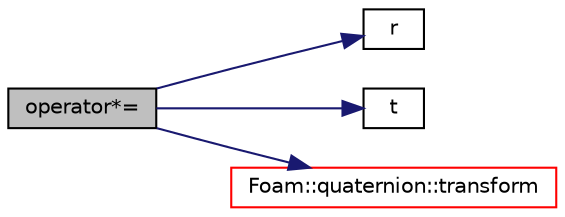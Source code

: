 digraph "operator*="
{
  bgcolor="transparent";
  edge [fontname="Helvetica",fontsize="10",labelfontname="Helvetica",labelfontsize="10"];
  node [fontname="Helvetica",fontsize="10",shape=record];
  rankdir="LR";
  Node1 [label="operator*=",height=0.2,width=0.4,color="black", fillcolor="grey75", style="filled", fontcolor="black"];
  Node1 -> Node2 [color="midnightblue",fontsize="10",style="solid",fontname="Helvetica"];
  Node2 [label="r",height=0.2,width=0.4,color="black",URL="$a02275.html#acc889c2c33fc6bfc923aa687bd4336b2"];
  Node1 -> Node3 [color="midnightblue",fontsize="10",style="solid",fontname="Helvetica"];
  Node3 [label="t",height=0.2,width=0.4,color="black",URL="$a02275.html#a9843788d6d82317212ae7c974d4995de"];
  Node1 -> Node4 [color="midnightblue",fontsize="10",style="solid",fontname="Helvetica"];
  Node4 [label="Foam::quaternion::transform",height=0.2,width=0.4,color="red",URL="$a02053.html#aa124adf13fa9af829f0bde68149cf4c3",tooltip="Rotate the given vector. "];
}
